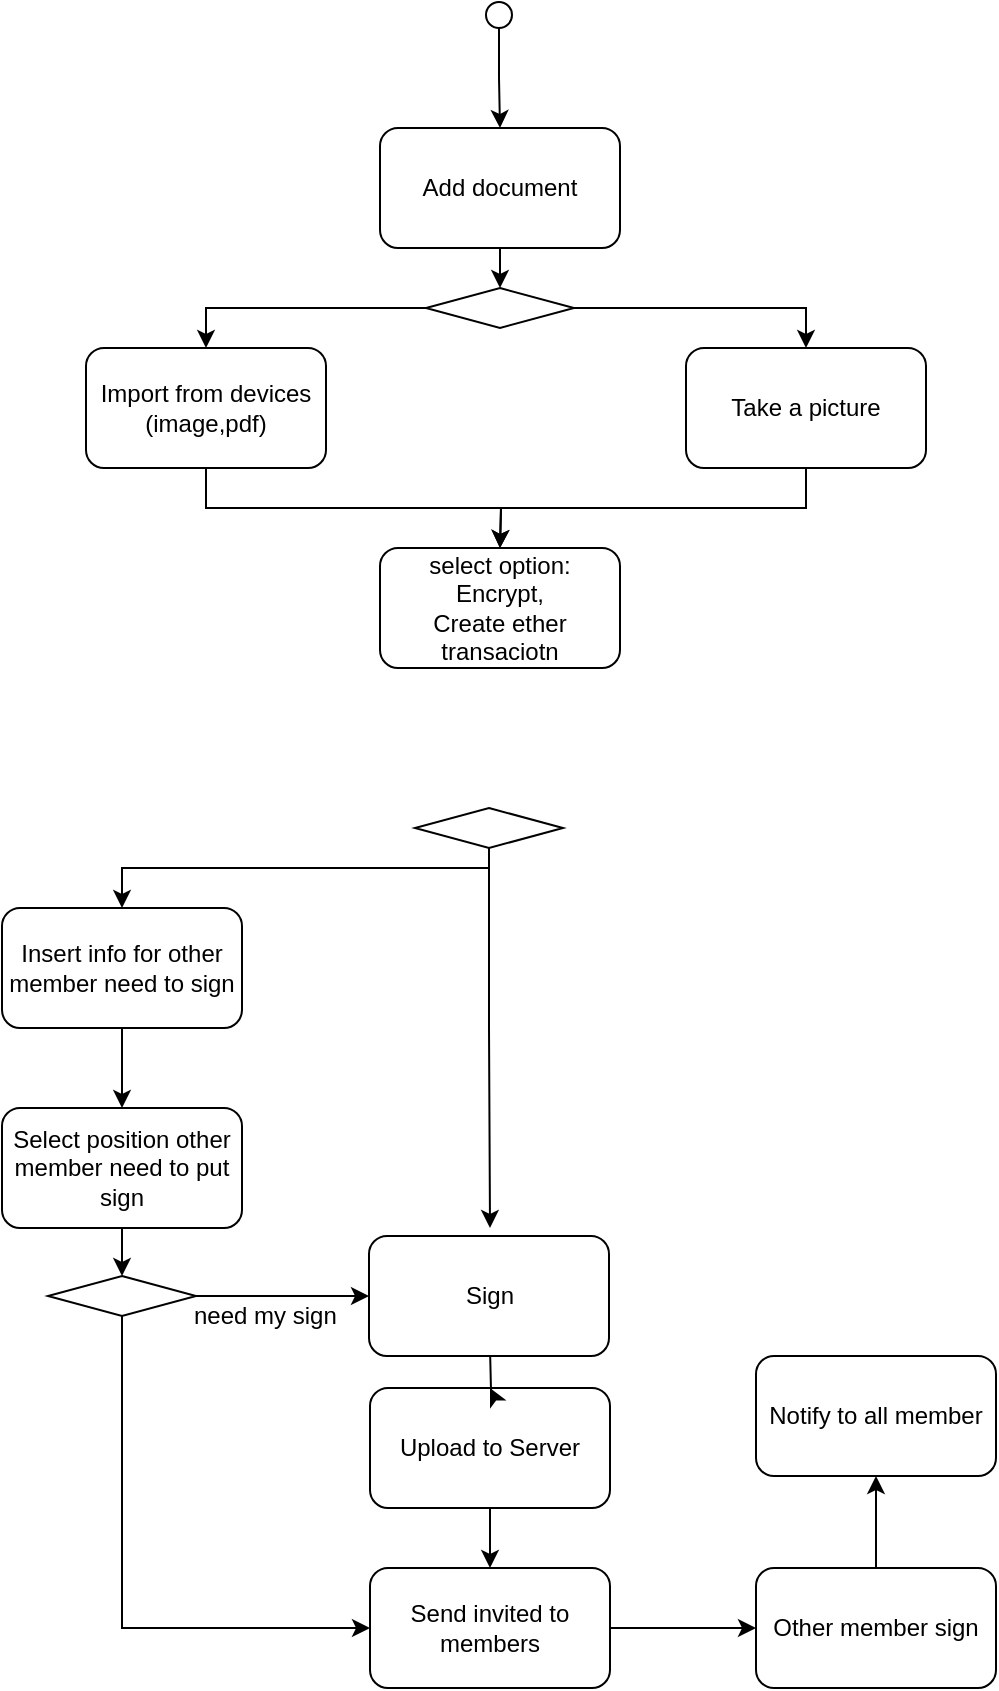 <mxfile version="12.0.0" type="github" pages="1"><diagram id="isj3gUSeHn2DradgVipk" name="Page-1"><mxGraphModel dx="1186" dy="513" grid="1" gridSize="10" guides="1" tooltips="1" connect="1" arrows="1" fold="1" page="1" pageScale="1" pageWidth="827" pageHeight="1169" math="0" shadow="0"><root><mxCell id="0"/><mxCell id="1" parent="0"/><mxCell id="1tGx-QvMBzOWYpK8AKgu-1" style="edgeStyle=orthogonalEdgeStyle;rounded=0;orthogonalLoop=1;jettySize=auto;html=1;exitX=0.5;exitY=1;exitDx=0;exitDy=0;" parent="1" source="NIqjMqYWKhfCY5PcoyBx-3" target="NIqjMqYWKhfCY5PcoyBx-6" edge="1"><mxGeometry relative="1" as="geometry"/></mxCell><mxCell id="NIqjMqYWKhfCY5PcoyBx-3" value="" style="ellipse;whiteSpace=wrap;html=1;aspect=fixed;" parent="1" vertex="1"><mxGeometry x="330" y="57" width="13" height="13" as="geometry"/></mxCell><mxCell id="NIqjMqYWKhfCY5PcoyBx-8" style="edgeStyle=orthogonalEdgeStyle;rounded=0;orthogonalLoop=1;jettySize=auto;html=1;exitX=0.5;exitY=1;exitDx=0;exitDy=0;entryX=0.5;entryY=0;entryDx=0;entryDy=0;" parent="1" source="NIqjMqYWKhfCY5PcoyBx-6" target="NIqjMqYWKhfCY5PcoyBx-7" edge="1"><mxGeometry relative="1" as="geometry"/></mxCell><mxCell id="NIqjMqYWKhfCY5PcoyBx-6" value="Add document" style="rounded=1;whiteSpace=wrap;html=1;" parent="1" vertex="1"><mxGeometry x="277" y="120" width="120" height="60" as="geometry"/></mxCell><mxCell id="NIqjMqYWKhfCY5PcoyBx-11" style="edgeStyle=orthogonalEdgeStyle;rounded=0;orthogonalLoop=1;jettySize=auto;html=1;exitX=0;exitY=0.5;exitDx=0;exitDy=0;entryX=0.5;entryY=0;entryDx=0;entryDy=0;" parent="1" source="NIqjMqYWKhfCY5PcoyBx-7" target="NIqjMqYWKhfCY5PcoyBx-10" edge="1"><mxGeometry relative="1" as="geometry"/></mxCell><mxCell id="NIqjMqYWKhfCY5PcoyBx-13" style="edgeStyle=orthogonalEdgeStyle;rounded=0;orthogonalLoop=1;jettySize=auto;html=1;exitX=1;exitY=0.5;exitDx=0;exitDy=0;entryX=0.5;entryY=0;entryDx=0;entryDy=0;" parent="1" source="NIqjMqYWKhfCY5PcoyBx-7" target="NIqjMqYWKhfCY5PcoyBx-12" edge="1"><mxGeometry relative="1" as="geometry"/></mxCell><mxCell id="NIqjMqYWKhfCY5PcoyBx-7" value="" style="rhombus;whiteSpace=wrap;html=1;" parent="1" vertex="1"><mxGeometry x="300" y="200" width="74" height="20" as="geometry"/></mxCell><mxCell id="NIqjMqYWKhfCY5PcoyBx-15" style="edgeStyle=orthogonalEdgeStyle;rounded=0;orthogonalLoop=1;jettySize=auto;html=1;exitX=0.5;exitY=1;exitDx=0;exitDy=0;entryX=0.5;entryY=0;entryDx=0;entryDy=0;" parent="1" source="NIqjMqYWKhfCY5PcoyBx-10" edge="1"><mxGeometry relative="1" as="geometry"><mxPoint x="337" y="330" as="targetPoint"/></mxGeometry></mxCell><mxCell id="NIqjMqYWKhfCY5PcoyBx-10" value="Import from devices&lt;br&gt;(image,pdf)" style="rounded=1;whiteSpace=wrap;html=1;" parent="1" vertex="1"><mxGeometry x="130" y="230" width="120" height="60" as="geometry"/></mxCell><mxCell id="NIqjMqYWKhfCY5PcoyBx-16" style="edgeStyle=orthogonalEdgeStyle;rounded=0;orthogonalLoop=1;jettySize=auto;html=1;exitX=0.5;exitY=1;exitDx=0;exitDy=0;entryX=0.5;entryY=0;entryDx=0;entryDy=0;" parent="1" source="NIqjMqYWKhfCY5PcoyBx-12" edge="1"><mxGeometry relative="1" as="geometry"><mxPoint x="337" y="330" as="targetPoint"/></mxGeometry></mxCell><mxCell id="NIqjMqYWKhfCY5PcoyBx-12" value="Take a picture" style="rounded=1;whiteSpace=wrap;html=1;" parent="1" vertex="1"><mxGeometry x="430" y="230" width="120" height="60" as="geometry"/></mxCell><mxCell id="NIqjMqYWKhfCY5PcoyBx-20" style="edgeStyle=orthogonalEdgeStyle;rounded=0;orthogonalLoop=1;jettySize=auto;html=1;exitX=0.5;exitY=1;exitDx=0;exitDy=0;entryX=0.5;entryY=0;entryDx=0;entryDy=0;" parent="1" source="NIqjMqYWKhfCY5PcoyBx-17" target="NIqjMqYWKhfCY5PcoyBx-18" edge="1"><mxGeometry relative="1" as="geometry"><Array as="points"><mxPoint x="332" y="490"/><mxPoint x="148" y="490"/></Array></mxGeometry></mxCell><mxCell id="NIqjMqYWKhfCY5PcoyBx-24" style="edgeStyle=orthogonalEdgeStyle;rounded=0;orthogonalLoop=1;jettySize=auto;html=1;exitX=0.5;exitY=1;exitDx=0;exitDy=0;" parent="1" source="NIqjMqYWKhfCY5PcoyBx-17" edge="1"><mxGeometry relative="1" as="geometry"><Array as="points"><mxPoint x="332" y="570"/><mxPoint x="332" y="570"/></Array><mxPoint x="332" y="670" as="targetPoint"/></mxGeometry></mxCell><mxCell id="NIqjMqYWKhfCY5PcoyBx-17" value="" style="rhombus;whiteSpace=wrap;html=1;" parent="1" vertex="1"><mxGeometry x="294.5" y="460" width="74" height="20" as="geometry"/></mxCell><mxCell id="NIqjMqYWKhfCY5PcoyBx-30" style="edgeStyle=orthogonalEdgeStyle;rounded=0;orthogonalLoop=1;jettySize=auto;html=1;exitX=0.5;exitY=1;exitDx=0;exitDy=0;entryX=0.5;entryY=0;entryDx=0;entryDy=0;" parent="1" source="NIqjMqYWKhfCY5PcoyBx-18" target="NIqjMqYWKhfCY5PcoyBx-29" edge="1"><mxGeometry relative="1" as="geometry"/></mxCell><mxCell id="NIqjMqYWKhfCY5PcoyBx-18" value="Insert info for other member need to sign" style="rounded=1;whiteSpace=wrap;html=1;" parent="1" vertex="1"><mxGeometry x="88" y="510" width="120" height="60" as="geometry"/></mxCell><mxCell id="NIqjMqYWKhfCY5PcoyBx-33" style="edgeStyle=orthogonalEdgeStyle;rounded=0;orthogonalLoop=1;jettySize=auto;html=1;exitX=0.5;exitY=1;exitDx=0;exitDy=0;entryX=0.5;entryY=0;entryDx=0;entryDy=0;" parent="1" source="NIqjMqYWKhfCY5PcoyBx-25" target="NIqjMqYWKhfCY5PcoyBx-32" edge="1"><mxGeometry relative="1" as="geometry"><mxPoint x="332" y="780" as="targetPoint"/></mxGeometry></mxCell><mxCell id="ZzYM4m7StZRbESNPL2Of-4" style="edgeStyle=orthogonalEdgeStyle;rounded=0;orthogonalLoop=1;jettySize=auto;html=1;exitX=0.5;exitY=1;exitDx=0;exitDy=0;entryX=0.5;entryY=0;entryDx=0;entryDy=0;" edge="1" parent="1" source="NIqjMqYWKhfCY5PcoyBx-29" target="ZzYM4m7StZRbESNPL2Of-2"><mxGeometry relative="1" as="geometry"/></mxCell><mxCell id="NIqjMqYWKhfCY5PcoyBx-29" value="Select position other member need to put sign" style="rounded=1;whiteSpace=wrap;html=1;" parent="1" vertex="1"><mxGeometry x="88" y="610" width="120" height="60" as="geometry"/></mxCell><mxCell id="ZzYM4m7StZRbESNPL2Of-11" style="edgeStyle=orthogonalEdgeStyle;rounded=0;orthogonalLoop=1;jettySize=auto;html=1;exitX=1;exitY=0.5;exitDx=0;exitDy=0;" edge="1" parent="1" source="NIqjMqYWKhfCY5PcoyBx-32" target="ZzYM4m7StZRbESNPL2Of-10"><mxGeometry relative="1" as="geometry"/></mxCell><mxCell id="NIqjMqYWKhfCY5PcoyBx-32" value="Send invited to members" style="rounded=1;whiteSpace=wrap;html=1;" parent="1" vertex="1"><mxGeometry x="272" y="840" width="120" height="60" as="geometry"/></mxCell><mxCell id="NIqjMqYWKhfCY5PcoyBx-25" value="Upload to Server" style="rounded=1;whiteSpace=wrap;html=1;" parent="1" vertex="1"><mxGeometry x="272" y="750" width="120" height="60" as="geometry"/></mxCell><mxCell id="1tGx-QvMBzOWYpK8AKgu-2" style="edgeStyle=orthogonalEdgeStyle;rounded=0;orthogonalLoop=1;jettySize=auto;html=1;exitX=0.5;exitY=1;exitDx=0;exitDy=0;" parent="1" target="NIqjMqYWKhfCY5PcoyBx-25" edge="1"><mxGeometry relative="1" as="geometry"><mxPoint x="395" y="720" as="targetPoint"/><Array as="points"/><mxPoint x="332" y="730" as="sourcePoint"/></mxGeometry></mxCell><mxCell id="ZzYM4m7StZRbESNPL2Of-5" style="edgeStyle=orthogonalEdgeStyle;rounded=0;orthogonalLoop=1;jettySize=auto;html=1;exitX=1;exitY=0.5;exitDx=0;exitDy=0;entryX=0;entryY=0.5;entryDx=0;entryDy=0;" edge="1" parent="1" source="ZzYM4m7StZRbESNPL2Of-2" target="ZzYM4m7StZRbESNPL2Of-3"><mxGeometry relative="1" as="geometry"/></mxCell><mxCell id="ZzYM4m7StZRbESNPL2Of-6" style="edgeStyle=orthogonalEdgeStyle;rounded=0;orthogonalLoop=1;jettySize=auto;html=1;exitX=0.5;exitY=1;exitDx=0;exitDy=0;entryX=0;entryY=0.5;entryDx=0;entryDy=0;" edge="1" parent="1" source="ZzYM4m7StZRbESNPL2Of-2" target="NIqjMqYWKhfCY5PcoyBx-32"><mxGeometry relative="1" as="geometry"/></mxCell><mxCell id="ZzYM4m7StZRbESNPL2Of-2" value="" style="rhombus;whiteSpace=wrap;html=1;" vertex="1" parent="1"><mxGeometry x="111" y="694" width="74" height="20" as="geometry"/></mxCell><mxCell id="ZzYM4m7StZRbESNPL2Of-3" value="Sign" style="rounded=1;whiteSpace=wrap;html=1;" vertex="1" parent="1"><mxGeometry x="271.5" y="674" width="120" height="60" as="geometry"/></mxCell><mxCell id="ZzYM4m7StZRbESNPL2Of-8" value="need my sign" style="text;html=1;resizable=0;points=[];autosize=1;align=left;verticalAlign=top;spacingTop=-4;" vertex="1" parent="1"><mxGeometry x="182" y="704" width="90" height="20" as="geometry"/></mxCell><mxCell id="ZzYM4m7StZRbESNPL2Of-13" style="edgeStyle=orthogonalEdgeStyle;rounded=0;orthogonalLoop=1;jettySize=auto;html=1;exitX=0.5;exitY=0;exitDx=0;exitDy=0;" edge="1" parent="1" source="ZzYM4m7StZRbESNPL2Of-10" target="ZzYM4m7StZRbESNPL2Of-12"><mxGeometry relative="1" as="geometry"/></mxCell><mxCell id="ZzYM4m7StZRbESNPL2Of-10" value="Other member sign" style="rounded=1;whiteSpace=wrap;html=1;" vertex="1" parent="1"><mxGeometry x="465" y="840" width="120" height="60" as="geometry"/></mxCell><mxCell id="ZzYM4m7StZRbESNPL2Of-12" value="Notify to all member" style="rounded=1;whiteSpace=wrap;html=1;" vertex="1" parent="1"><mxGeometry x="465" y="734" width="120" height="60" as="geometry"/></mxCell><mxCell id="ZzYM4m7StZRbESNPL2Of-14" value="select option:&lt;br&gt;Encrypt,&lt;br&gt;Create ether transaciotn" style="rounded=1;whiteSpace=wrap;html=1;" vertex="1" parent="1"><mxGeometry x="277" y="330" width="120" height="60" as="geometry"/></mxCell></root></mxGraphModel></diagram></mxfile>